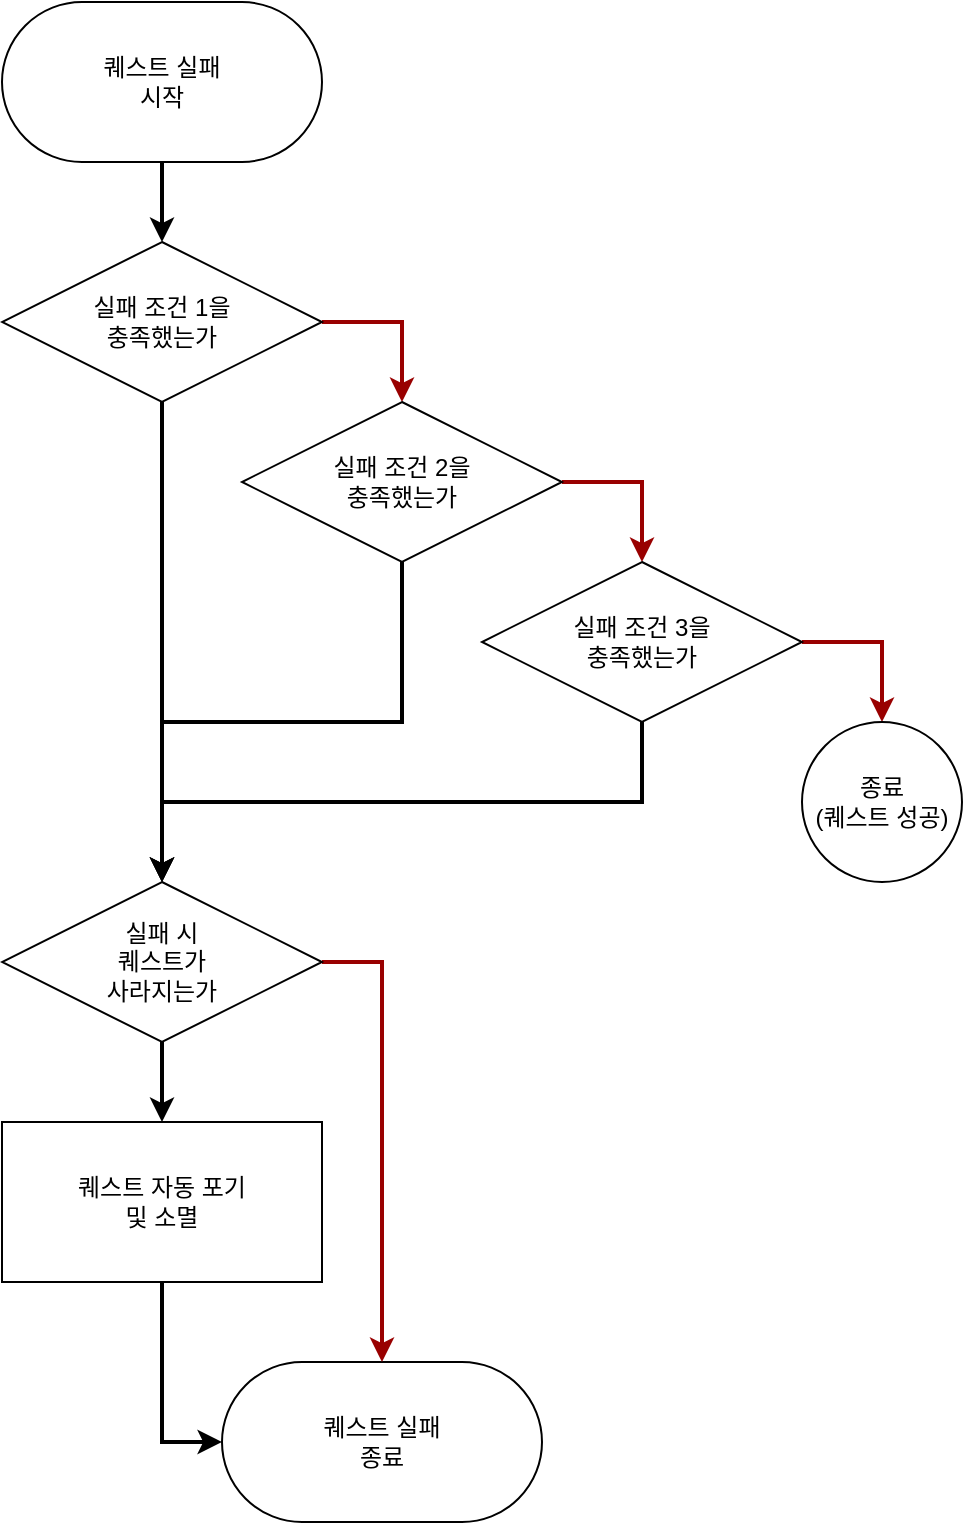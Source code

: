 <mxfile version="22.1.21" type="device">
  <diagram name="페이지-1" id="QbJNVnGY2KZOadW6aVNS">
    <mxGraphModel dx="1434" dy="772" grid="1" gridSize="10" guides="1" tooltips="1" connect="1" arrows="1" fold="1" page="1" pageScale="1" pageWidth="827" pageHeight="1169" math="0" shadow="0">
      <root>
        <mxCell id="0" />
        <mxCell id="1" parent="0" />
        <mxCell id="nNosNvyxO9DMPiLWS7BA-9" style="edgeStyle=orthogonalEdgeStyle;rounded=0;orthogonalLoop=1;jettySize=auto;html=1;exitX=0.5;exitY=1;exitDx=0;exitDy=0;entryX=0.5;entryY=0;entryDx=0;entryDy=0;strokeWidth=2;" edge="1" parent="1" source="nNosNvyxO9DMPiLWS7BA-1" target="nNosNvyxO9DMPiLWS7BA-2">
          <mxGeometry relative="1" as="geometry" />
        </mxCell>
        <mxCell id="nNosNvyxO9DMPiLWS7BA-1" value="퀘스트 실패&lt;br&gt;시작" style="rounded=1;whiteSpace=wrap;html=1;arcSize=50;" vertex="1" parent="1">
          <mxGeometry x="200" y="40" width="160" height="80" as="geometry" />
        </mxCell>
        <mxCell id="nNosNvyxO9DMPiLWS7BA-13" style="edgeStyle=orthogonalEdgeStyle;rounded=0;orthogonalLoop=1;jettySize=auto;html=1;exitX=0.5;exitY=1;exitDx=0;exitDy=0;entryX=0.5;entryY=0;entryDx=0;entryDy=0;strokeWidth=2;" edge="1" parent="1" source="nNosNvyxO9DMPiLWS7BA-2" target="nNosNvyxO9DMPiLWS7BA-7">
          <mxGeometry relative="1" as="geometry" />
        </mxCell>
        <mxCell id="nNosNvyxO9DMPiLWS7BA-16" style="edgeStyle=orthogonalEdgeStyle;rounded=0;orthogonalLoop=1;jettySize=auto;html=1;exitX=1;exitY=0.5;exitDx=0;exitDy=0;entryX=0.5;entryY=0;entryDx=0;entryDy=0;strokeWidth=2;strokeColor=#990000;" edge="1" parent="1" source="nNosNvyxO9DMPiLWS7BA-2" target="nNosNvyxO9DMPiLWS7BA-3">
          <mxGeometry relative="1" as="geometry" />
        </mxCell>
        <mxCell id="nNosNvyxO9DMPiLWS7BA-2" value="실패 조건 1을&lt;br&gt;충족했는가" style="rhombus;whiteSpace=wrap;html=1;" vertex="1" parent="1">
          <mxGeometry x="200" y="160" width="160" height="80" as="geometry" />
        </mxCell>
        <mxCell id="nNosNvyxO9DMPiLWS7BA-14" style="edgeStyle=orthogonalEdgeStyle;rounded=0;orthogonalLoop=1;jettySize=auto;html=1;exitX=0.5;exitY=1;exitDx=0;exitDy=0;entryX=0.5;entryY=0;entryDx=0;entryDy=0;strokeWidth=2;" edge="1" parent="1" source="nNosNvyxO9DMPiLWS7BA-3" target="nNosNvyxO9DMPiLWS7BA-7">
          <mxGeometry relative="1" as="geometry" />
        </mxCell>
        <mxCell id="nNosNvyxO9DMPiLWS7BA-17" style="edgeStyle=orthogonalEdgeStyle;rounded=0;orthogonalLoop=1;jettySize=auto;html=1;exitX=1;exitY=0.5;exitDx=0;exitDy=0;entryX=0.5;entryY=0;entryDx=0;entryDy=0;strokeWidth=2;strokeColor=#990000;" edge="1" parent="1" source="nNosNvyxO9DMPiLWS7BA-3" target="nNosNvyxO9DMPiLWS7BA-4">
          <mxGeometry relative="1" as="geometry" />
        </mxCell>
        <mxCell id="nNosNvyxO9DMPiLWS7BA-3" value="실패 조건 2을&lt;br&gt;충족했는가" style="rhombus;whiteSpace=wrap;html=1;" vertex="1" parent="1">
          <mxGeometry x="320" y="240" width="160" height="80" as="geometry" />
        </mxCell>
        <mxCell id="nNosNvyxO9DMPiLWS7BA-15" style="edgeStyle=orthogonalEdgeStyle;rounded=0;orthogonalLoop=1;jettySize=auto;html=1;exitX=0.5;exitY=1;exitDx=0;exitDy=0;entryX=0.5;entryY=0;entryDx=0;entryDy=0;strokeWidth=2;" edge="1" parent="1" source="nNosNvyxO9DMPiLWS7BA-4" target="nNosNvyxO9DMPiLWS7BA-7">
          <mxGeometry relative="1" as="geometry" />
        </mxCell>
        <mxCell id="nNosNvyxO9DMPiLWS7BA-18" style="edgeStyle=orthogonalEdgeStyle;rounded=0;orthogonalLoop=1;jettySize=auto;html=1;exitX=1;exitY=0.5;exitDx=0;exitDy=0;entryX=0.5;entryY=0;entryDx=0;entryDy=0;strokeWidth=2;strokeColor=#990000;" edge="1" parent="1" source="nNosNvyxO9DMPiLWS7BA-4" target="nNosNvyxO9DMPiLWS7BA-6">
          <mxGeometry relative="1" as="geometry" />
        </mxCell>
        <mxCell id="nNosNvyxO9DMPiLWS7BA-4" value="실패 조건 3을&lt;br&gt;충족했는가" style="rhombus;whiteSpace=wrap;html=1;" vertex="1" parent="1">
          <mxGeometry x="440" y="320" width="160" height="80" as="geometry" />
        </mxCell>
        <mxCell id="nNosNvyxO9DMPiLWS7BA-5" value="퀘스트 실패&lt;br&gt;종료" style="rounded=1;whiteSpace=wrap;html=1;arcSize=50;" vertex="1" parent="1">
          <mxGeometry x="310" y="720" width="160" height="80" as="geometry" />
        </mxCell>
        <mxCell id="nNosNvyxO9DMPiLWS7BA-6" value="종료&lt;br&gt;(퀘스트 성공)" style="ellipse;whiteSpace=wrap;html=1;" vertex="1" parent="1">
          <mxGeometry x="600" y="400" width="80" height="80" as="geometry" />
        </mxCell>
        <mxCell id="nNosNvyxO9DMPiLWS7BA-10" style="edgeStyle=orthogonalEdgeStyle;rounded=0;orthogonalLoop=1;jettySize=auto;html=1;exitX=0.5;exitY=1;exitDx=0;exitDy=0;entryX=0.5;entryY=0;entryDx=0;entryDy=0;strokeWidth=2;" edge="1" parent="1" source="nNosNvyxO9DMPiLWS7BA-7" target="nNosNvyxO9DMPiLWS7BA-8">
          <mxGeometry relative="1" as="geometry" />
        </mxCell>
        <mxCell id="nNosNvyxO9DMPiLWS7BA-11" style="edgeStyle=orthogonalEdgeStyle;rounded=0;orthogonalLoop=1;jettySize=auto;html=1;exitX=1;exitY=0.5;exitDx=0;exitDy=0;strokeWidth=2;strokeColor=#990000;" edge="1" parent="1" source="nNosNvyxO9DMPiLWS7BA-7" target="nNosNvyxO9DMPiLWS7BA-5">
          <mxGeometry relative="1" as="geometry" />
        </mxCell>
        <mxCell id="nNosNvyxO9DMPiLWS7BA-7" value="실패 시 &lt;br&gt;퀘스트가 &lt;br&gt;사라지는가" style="rhombus;whiteSpace=wrap;html=1;" vertex="1" parent="1">
          <mxGeometry x="200" y="480" width="160" height="80" as="geometry" />
        </mxCell>
        <mxCell id="nNosNvyxO9DMPiLWS7BA-12" style="edgeStyle=orthogonalEdgeStyle;rounded=0;orthogonalLoop=1;jettySize=auto;html=1;exitX=0.5;exitY=1;exitDx=0;exitDy=0;entryX=0;entryY=0.5;entryDx=0;entryDy=0;strokeWidth=2;" edge="1" parent="1" source="nNosNvyxO9DMPiLWS7BA-8" target="nNosNvyxO9DMPiLWS7BA-5">
          <mxGeometry relative="1" as="geometry" />
        </mxCell>
        <mxCell id="nNosNvyxO9DMPiLWS7BA-8" value="퀘스트 자동 포기&lt;br&gt;및 소멸" style="whiteSpace=wrap;html=1;" vertex="1" parent="1">
          <mxGeometry x="200" y="600" width="160" height="80" as="geometry" />
        </mxCell>
      </root>
    </mxGraphModel>
  </diagram>
</mxfile>
